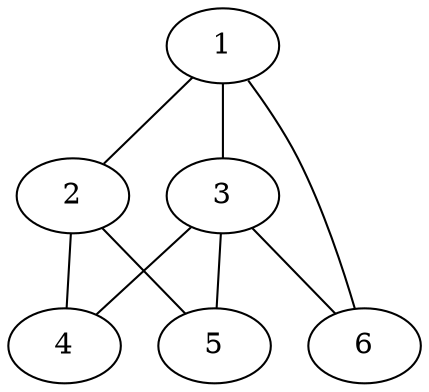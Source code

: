 graph RANDOM_WALK{
    1--2;
    1--3;
    1--6;
    2--5;
    2--4;
    3--6;
    3--5;
    3--4;
}
